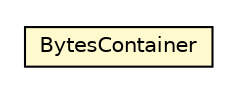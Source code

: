 #!/usr/local/bin/dot
#
# Class diagram 
# Generated by UMLGraph version R5_6-24-gf6e263 (http://www.umlgraph.org/)
#

digraph G {
	edge [fontname="Helvetica",fontsize=10,labelfontname="Helvetica",labelfontsize=10];
	node [fontname="Helvetica",fontsize=10,shape=plaintext];
	nodesep=0.25;
	ranksep=0.5;
	// com.orientechnologies.orient.core.serialization.serializer.record.binary.BytesContainer
	c818547 [label=<<table title="com.orientechnologies.orient.core.serialization.serializer.record.binary.BytesContainer" border="0" cellborder="1" cellspacing="0" cellpadding="2" port="p" bgcolor="lemonChiffon" href="./BytesContainer.html">
		<tr><td><table border="0" cellspacing="0" cellpadding="1">
<tr><td align="center" balign="center"> BytesContainer </td></tr>
		</table></td></tr>
		</table>>, URL="./BytesContainer.html", fontname="Helvetica", fontcolor="black", fontsize=10.0];
}

